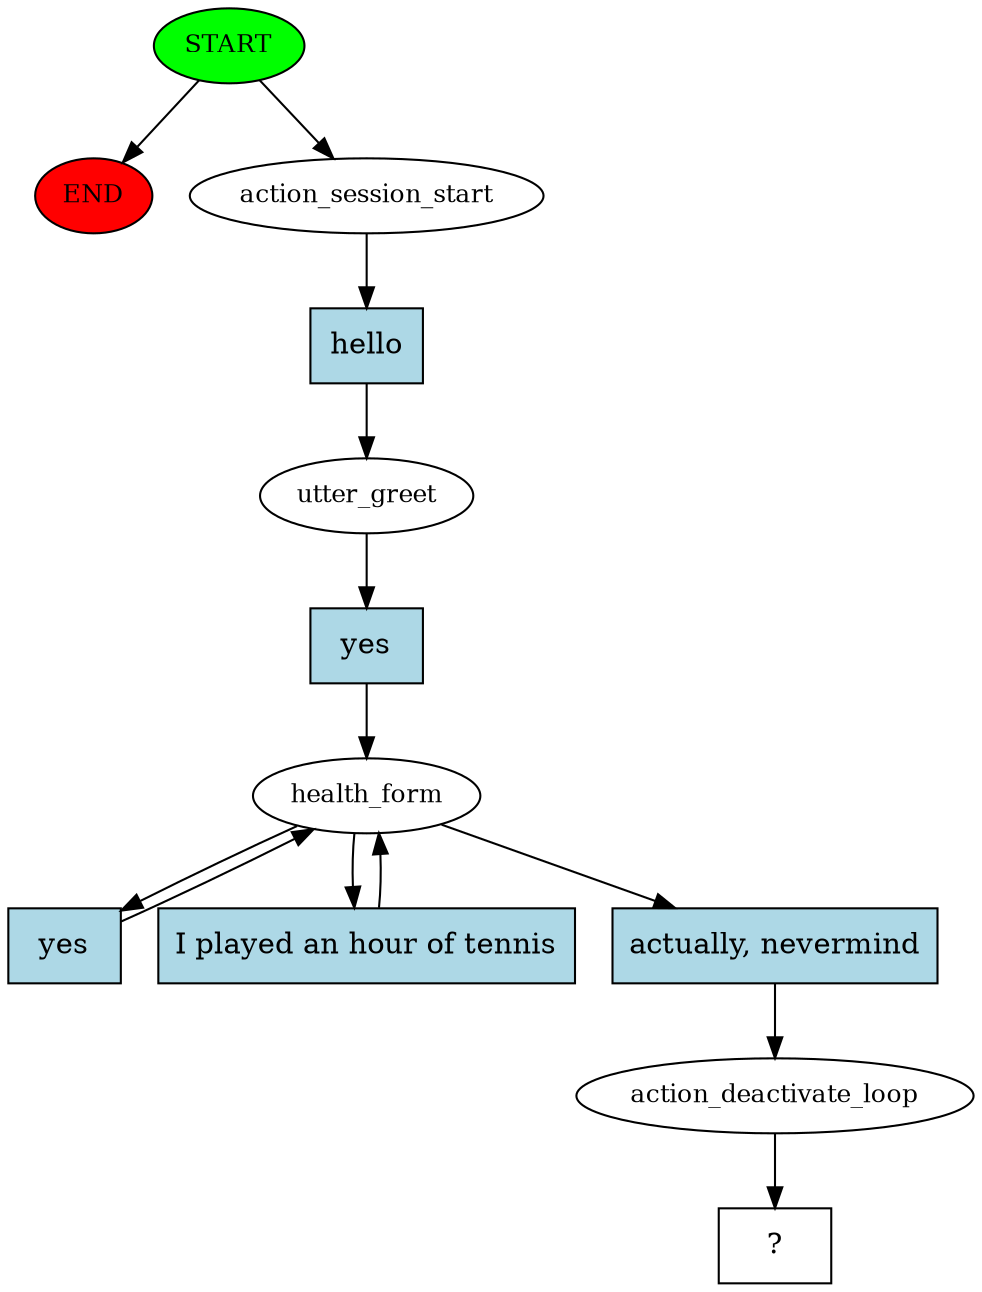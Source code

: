 digraph  {
0 [class="start active", fillcolor=green, fontsize=12, label=START, style=filled];
"-1" [class=end, fillcolor=red, fontsize=12, label=END, style=filled];
1 [class=active, fontsize=12, label=action_session_start];
2 [class=active, fontsize=12, label=utter_greet];
3 [class=active, fontsize=12, label=health_form];
6 [class=active, fontsize=12, label=action_deactivate_loop];
7 [class="intent dashed active", label="  ?  ", shape=rect];
8 [class="intent active", fillcolor=lightblue, label=hello, shape=rect, style=filled];
9 [class="intent active", fillcolor=lightblue, label=yes, shape=rect, style=filled];
10 [class="intent active", fillcolor=lightblue, label=yes, shape=rect, style=filled];
11 [class="intent active", fillcolor=lightblue, label="I played an hour of tennis", shape=rect, style=filled];
12 [class="intent active", fillcolor=lightblue, label="actually, nevermind", shape=rect, style=filled];
0 -> "-1"  [class="", key=NONE, label=""];
0 -> 1  [class=active, key=NONE, label=""];
1 -> 8  [class=active, key=0];
2 -> 9  [class=active, key=0];
3 -> 10  [class=active, key=0];
3 -> 11  [class=active, key=0];
3 -> 12  [class=active, key=0];
6 -> 7  [class=active, key=NONE, label=""];
8 -> 2  [class=active, key=0];
9 -> 3  [class=active, key=0];
10 -> 3  [class=active, key=0];
11 -> 3  [class=active, key=0];
12 -> 6  [class=active, key=0];
}

